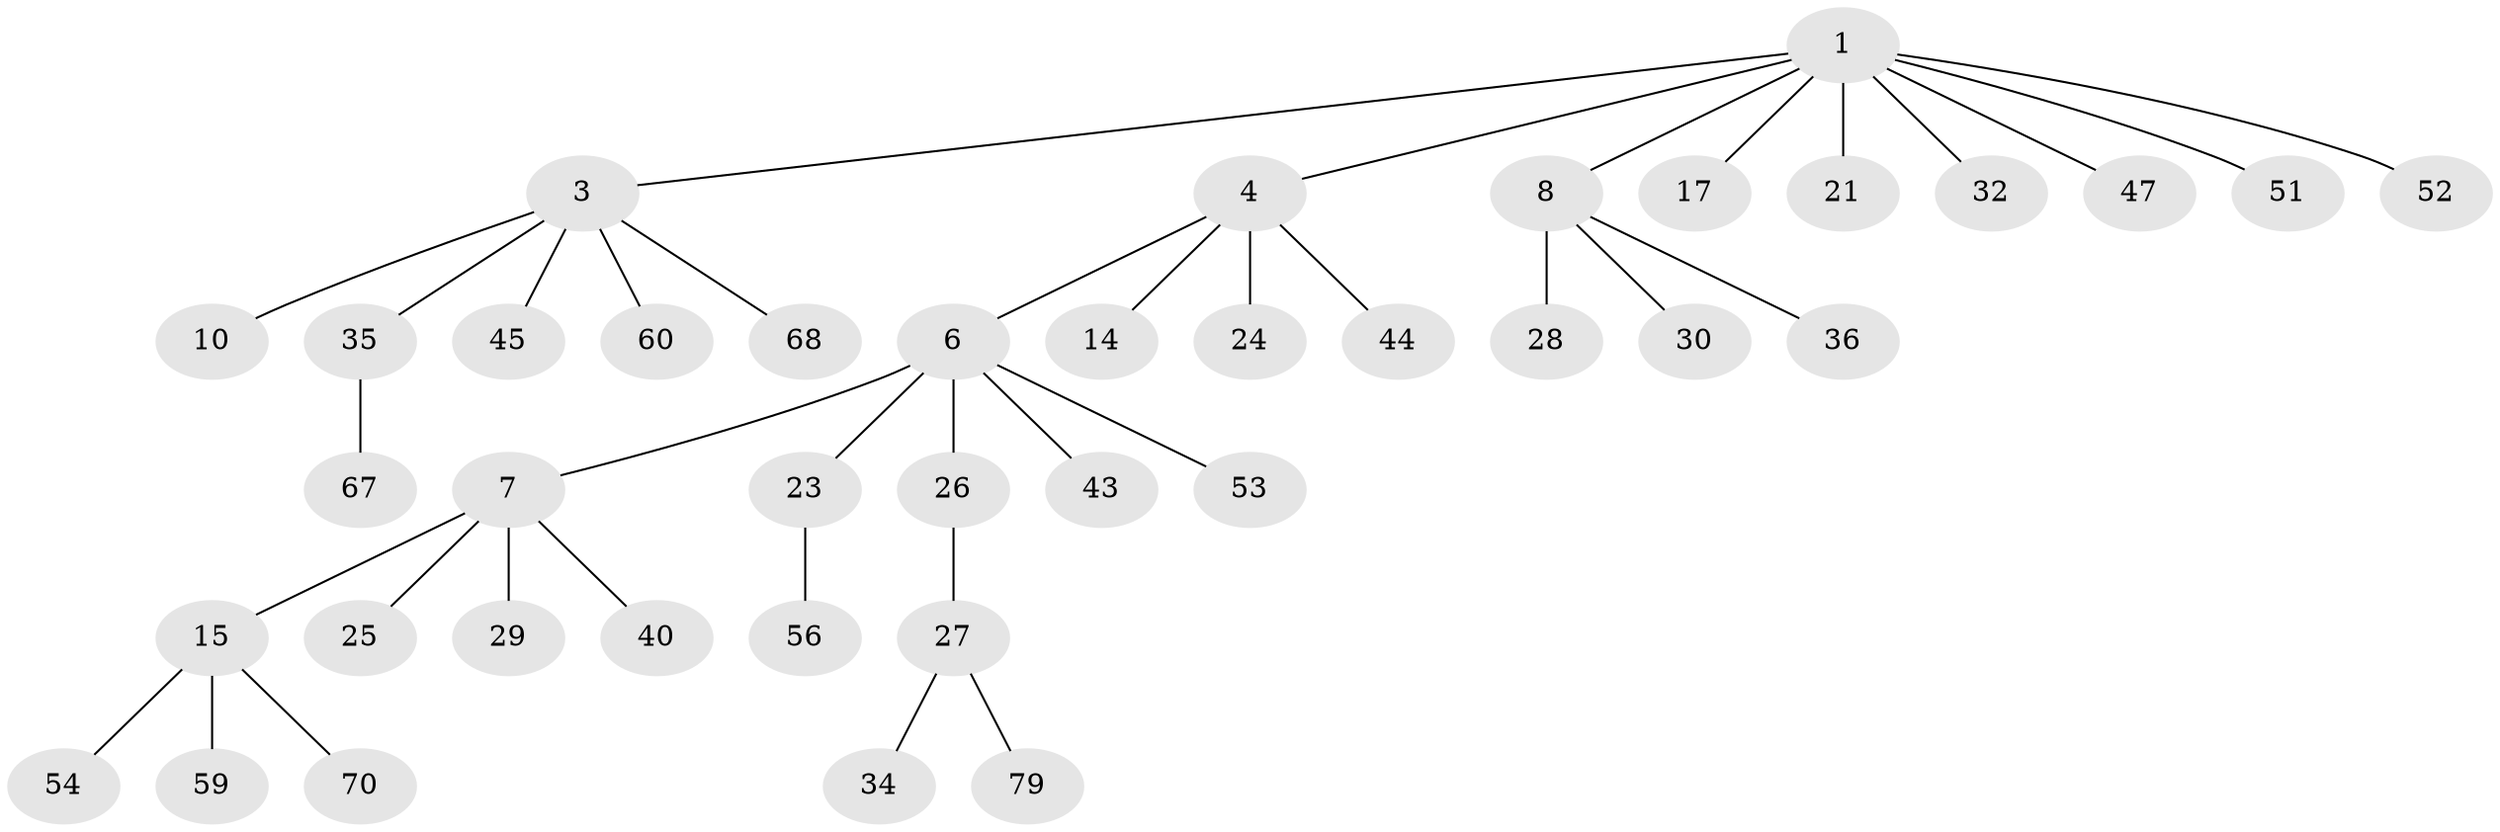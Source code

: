 // original degree distribution, {3: 0.12658227848101267, 8: 0.012658227848101266, 6: 0.012658227848101266, 5: 0.0379746835443038, 2: 0.22784810126582278, 4: 0.06329113924050633, 1: 0.5189873417721519}
// Generated by graph-tools (version 1.1) at 2025/15/03/09/25 04:15:33]
// undirected, 39 vertices, 38 edges
graph export_dot {
graph [start="1"]
  node [color=gray90,style=filled];
  1 [super="+2"];
  3 [super="+5"];
  4;
  6 [super="+11"];
  7 [super="+9+20+13+41"];
  8 [super="+12"];
  10 [super="+76"];
  14 [super="+37+48"];
  15;
  17;
  21 [super="+33+49"];
  23;
  24 [super="+57+39"];
  25;
  26 [super="+38"];
  27;
  28;
  29 [super="+58+55"];
  30 [super="+50+78+66"];
  32;
  34 [super="+46"];
  35 [super="+61"];
  36;
  40 [super="+73"];
  43;
  44;
  45;
  47 [super="+69+74"];
  51;
  52;
  53;
  54;
  56;
  59;
  60;
  67;
  68;
  70 [super="+71"];
  79;
  1 -- 3;
  1 -- 47;
  1 -- 32;
  1 -- 4;
  1 -- 8;
  1 -- 17;
  1 -- 51;
  1 -- 52;
  1 -- 21;
  3 -- 10;
  3 -- 35;
  3 -- 60;
  3 -- 68;
  3 -- 45;
  4 -- 6;
  4 -- 14;
  4 -- 24;
  4 -- 44;
  6 -- 7;
  6 -- 26;
  6 -- 43;
  6 -- 53;
  6 -- 23;
  7 -- 40;
  7 -- 25;
  7 -- 15;
  7 -- 29;
  8 -- 28;
  8 -- 30;
  8 -- 36;
  15 -- 54;
  15 -- 59;
  15 -- 70;
  23 -- 56;
  26 -- 27;
  27 -- 34;
  27 -- 79;
  35 -- 67;
}
